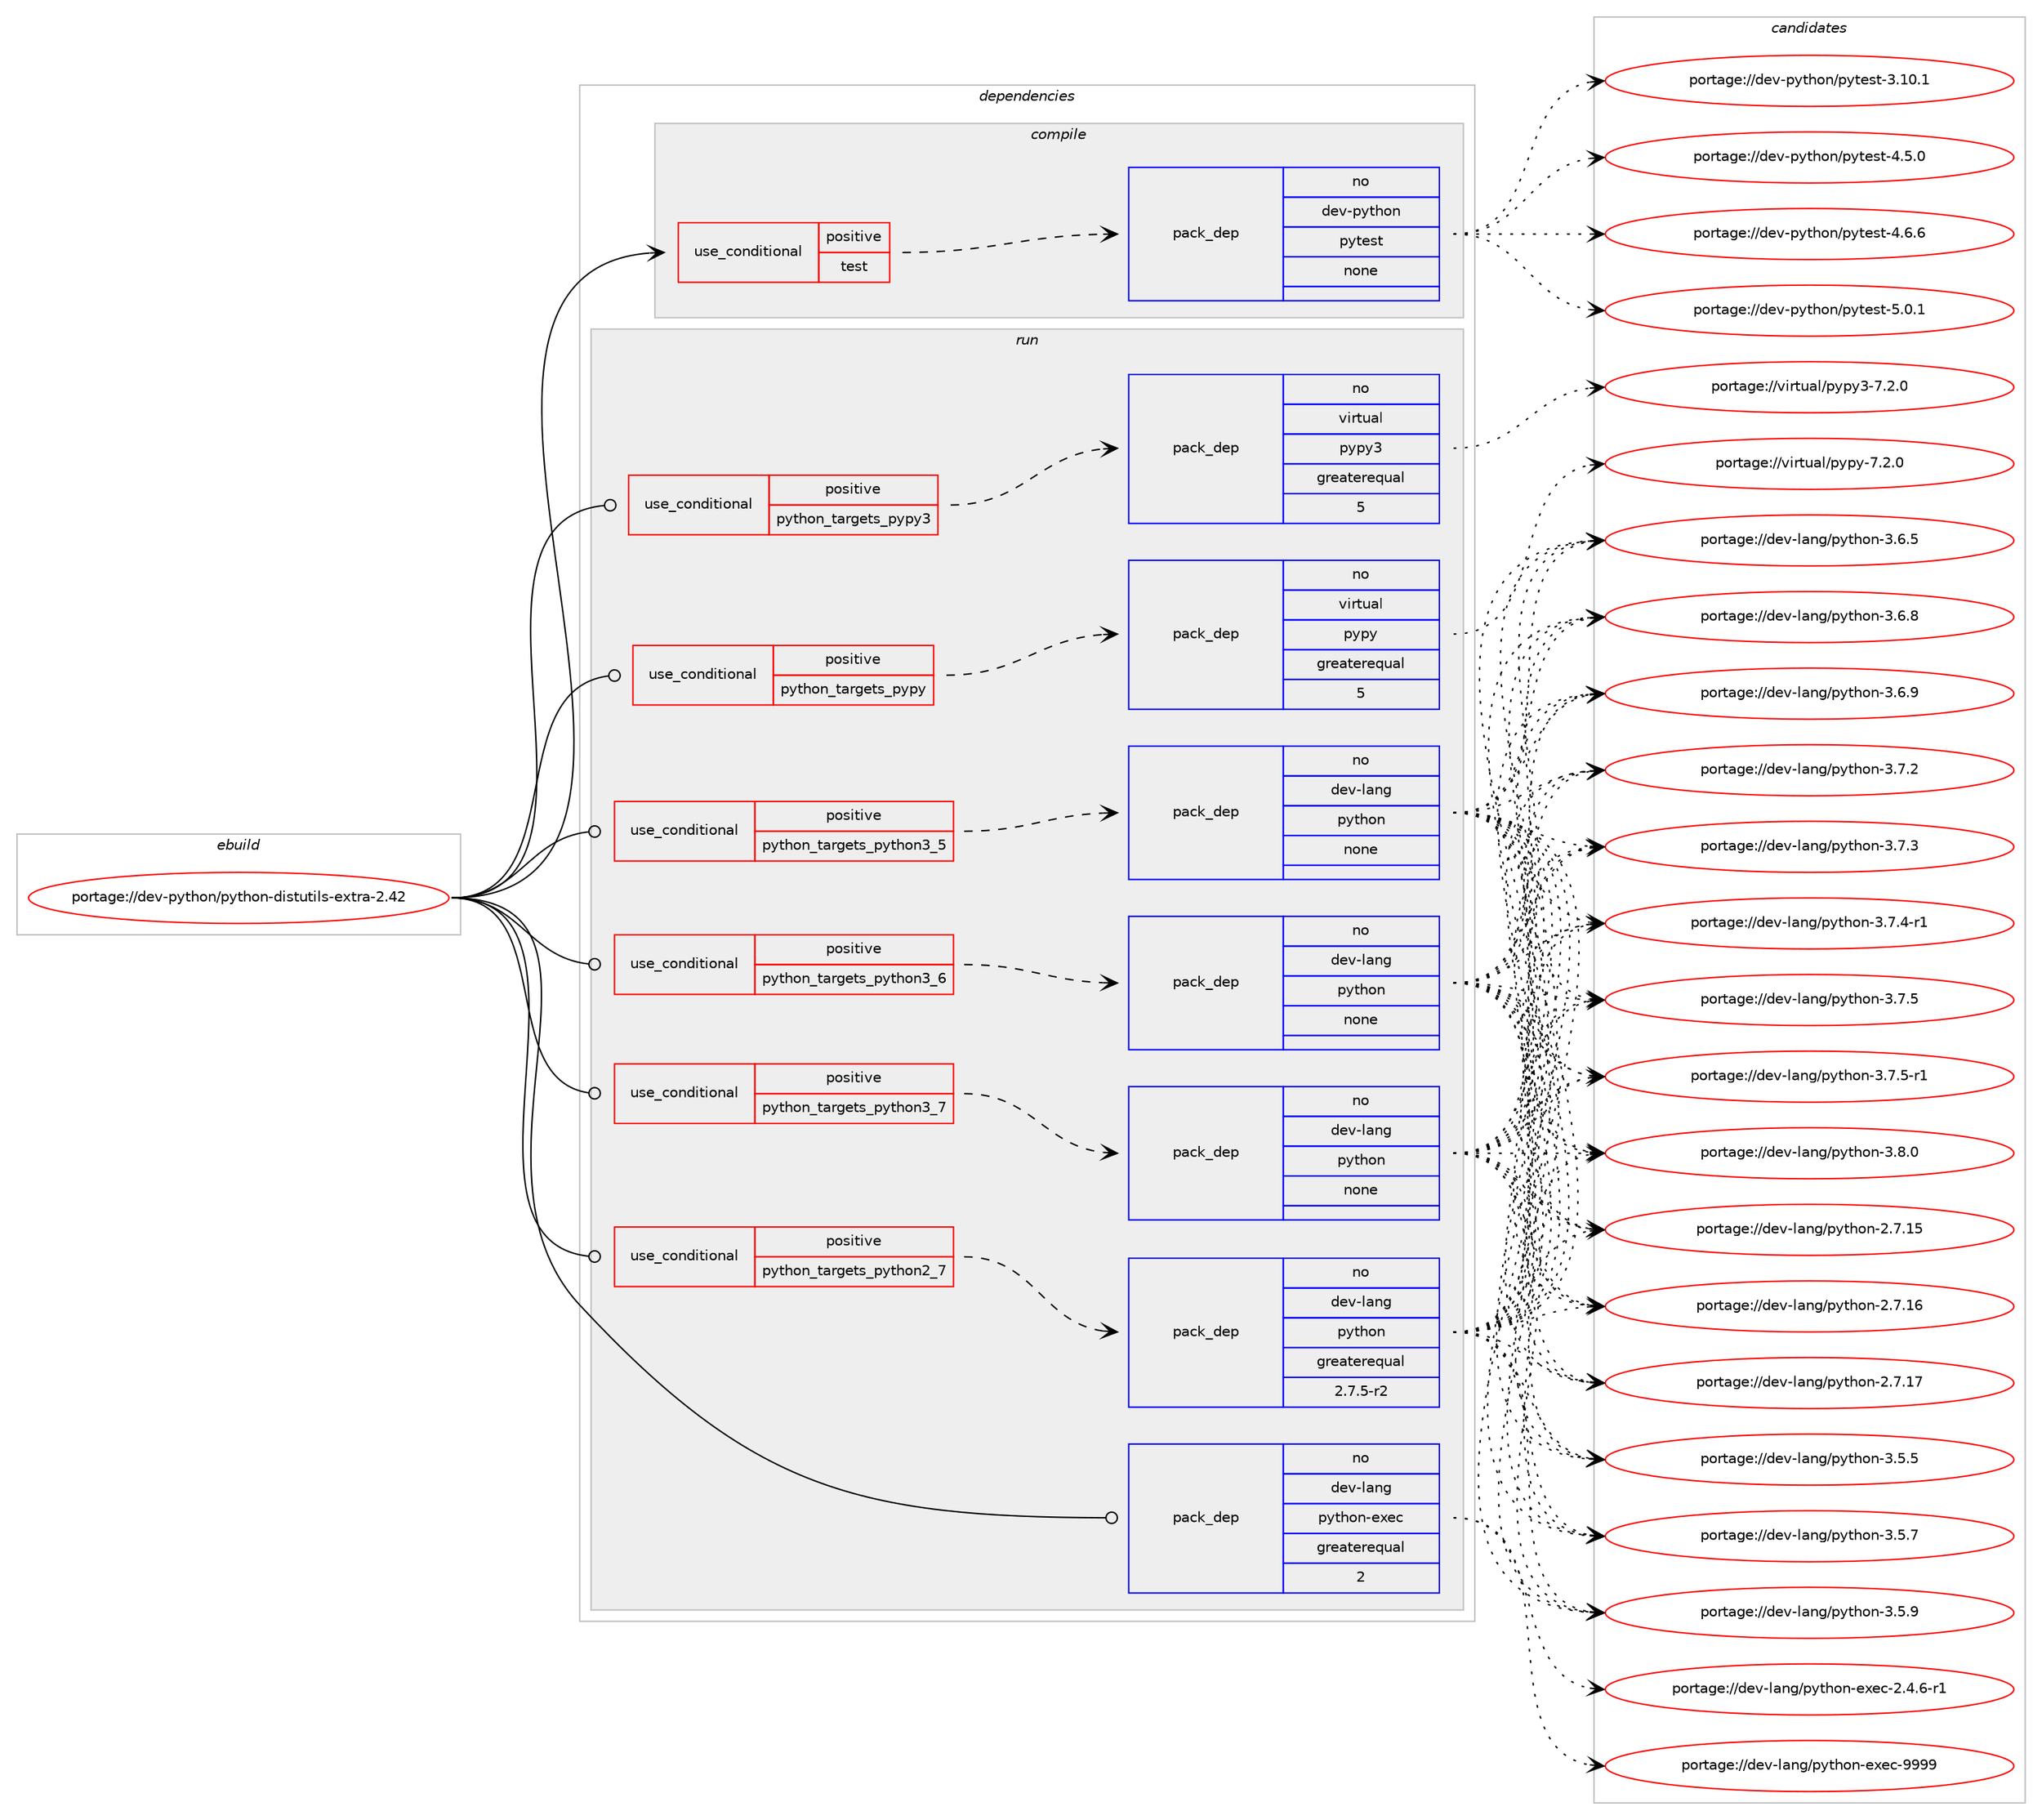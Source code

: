 digraph prolog {

# *************
# Graph options
# *************

newrank=true;
concentrate=true;
compound=true;
graph [rankdir=LR,fontname=Helvetica,fontsize=10,ranksep=1.5];#, ranksep=2.5, nodesep=0.2];
edge  [arrowhead=vee];
node  [fontname=Helvetica,fontsize=10];

# **********
# The ebuild
# **********

subgraph cluster_leftcol {
color=gray;
rank=same;
label=<<i>ebuild</i>>;
id [label="portage://dev-python/python-distutils-extra-2.42", color=red, width=4, href="../dev-python/python-distutils-extra-2.42.svg"];
}

# ****************
# The dependencies
# ****************

subgraph cluster_midcol {
color=gray;
label=<<i>dependencies</i>>;
subgraph cluster_compile {
fillcolor="#eeeeee";
style=filled;
label=<<i>compile</i>>;
subgraph cond36774 {
dependency165844 [label=<<TABLE BORDER="0" CELLBORDER="1" CELLSPACING="0" CELLPADDING="4"><TR><TD ROWSPAN="3" CELLPADDING="10">use_conditional</TD></TR><TR><TD>positive</TD></TR><TR><TD>test</TD></TR></TABLE>>, shape=none, color=red];
subgraph pack125678 {
dependency165845 [label=<<TABLE BORDER="0" CELLBORDER="1" CELLSPACING="0" CELLPADDING="4" WIDTH="220"><TR><TD ROWSPAN="6" CELLPADDING="30">pack_dep</TD></TR><TR><TD WIDTH="110">no</TD></TR><TR><TD>dev-python</TD></TR><TR><TD>pytest</TD></TR><TR><TD>none</TD></TR><TR><TD></TD></TR></TABLE>>, shape=none, color=blue];
}
dependency165844:e -> dependency165845:w [weight=20,style="dashed",arrowhead="vee"];
}
id:e -> dependency165844:w [weight=20,style="solid",arrowhead="vee"];
}
subgraph cluster_compileandrun {
fillcolor="#eeeeee";
style=filled;
label=<<i>compile and run</i>>;
}
subgraph cluster_run {
fillcolor="#eeeeee";
style=filled;
label=<<i>run</i>>;
subgraph cond36775 {
dependency165846 [label=<<TABLE BORDER="0" CELLBORDER="1" CELLSPACING="0" CELLPADDING="4"><TR><TD ROWSPAN="3" CELLPADDING="10">use_conditional</TD></TR><TR><TD>positive</TD></TR><TR><TD>python_targets_pypy</TD></TR></TABLE>>, shape=none, color=red];
subgraph pack125679 {
dependency165847 [label=<<TABLE BORDER="0" CELLBORDER="1" CELLSPACING="0" CELLPADDING="4" WIDTH="220"><TR><TD ROWSPAN="6" CELLPADDING="30">pack_dep</TD></TR><TR><TD WIDTH="110">no</TD></TR><TR><TD>virtual</TD></TR><TR><TD>pypy</TD></TR><TR><TD>greaterequal</TD></TR><TR><TD>5</TD></TR></TABLE>>, shape=none, color=blue];
}
dependency165846:e -> dependency165847:w [weight=20,style="dashed",arrowhead="vee"];
}
id:e -> dependency165846:w [weight=20,style="solid",arrowhead="odot"];
subgraph cond36776 {
dependency165848 [label=<<TABLE BORDER="0" CELLBORDER="1" CELLSPACING="0" CELLPADDING="4"><TR><TD ROWSPAN="3" CELLPADDING="10">use_conditional</TD></TR><TR><TD>positive</TD></TR><TR><TD>python_targets_pypy3</TD></TR></TABLE>>, shape=none, color=red];
subgraph pack125680 {
dependency165849 [label=<<TABLE BORDER="0" CELLBORDER="1" CELLSPACING="0" CELLPADDING="4" WIDTH="220"><TR><TD ROWSPAN="6" CELLPADDING="30">pack_dep</TD></TR><TR><TD WIDTH="110">no</TD></TR><TR><TD>virtual</TD></TR><TR><TD>pypy3</TD></TR><TR><TD>greaterequal</TD></TR><TR><TD>5</TD></TR></TABLE>>, shape=none, color=blue];
}
dependency165848:e -> dependency165849:w [weight=20,style="dashed",arrowhead="vee"];
}
id:e -> dependency165848:w [weight=20,style="solid",arrowhead="odot"];
subgraph cond36777 {
dependency165850 [label=<<TABLE BORDER="0" CELLBORDER="1" CELLSPACING="0" CELLPADDING="4"><TR><TD ROWSPAN="3" CELLPADDING="10">use_conditional</TD></TR><TR><TD>positive</TD></TR><TR><TD>python_targets_python2_7</TD></TR></TABLE>>, shape=none, color=red];
subgraph pack125681 {
dependency165851 [label=<<TABLE BORDER="0" CELLBORDER="1" CELLSPACING="0" CELLPADDING="4" WIDTH="220"><TR><TD ROWSPAN="6" CELLPADDING="30">pack_dep</TD></TR><TR><TD WIDTH="110">no</TD></TR><TR><TD>dev-lang</TD></TR><TR><TD>python</TD></TR><TR><TD>greaterequal</TD></TR><TR><TD>2.7.5-r2</TD></TR></TABLE>>, shape=none, color=blue];
}
dependency165850:e -> dependency165851:w [weight=20,style="dashed",arrowhead="vee"];
}
id:e -> dependency165850:w [weight=20,style="solid",arrowhead="odot"];
subgraph cond36778 {
dependency165852 [label=<<TABLE BORDER="0" CELLBORDER="1" CELLSPACING="0" CELLPADDING="4"><TR><TD ROWSPAN="3" CELLPADDING="10">use_conditional</TD></TR><TR><TD>positive</TD></TR><TR><TD>python_targets_python3_5</TD></TR></TABLE>>, shape=none, color=red];
subgraph pack125682 {
dependency165853 [label=<<TABLE BORDER="0" CELLBORDER="1" CELLSPACING="0" CELLPADDING="4" WIDTH="220"><TR><TD ROWSPAN="6" CELLPADDING="30">pack_dep</TD></TR><TR><TD WIDTH="110">no</TD></TR><TR><TD>dev-lang</TD></TR><TR><TD>python</TD></TR><TR><TD>none</TD></TR><TR><TD></TD></TR></TABLE>>, shape=none, color=blue];
}
dependency165852:e -> dependency165853:w [weight=20,style="dashed",arrowhead="vee"];
}
id:e -> dependency165852:w [weight=20,style="solid",arrowhead="odot"];
subgraph cond36779 {
dependency165854 [label=<<TABLE BORDER="0" CELLBORDER="1" CELLSPACING="0" CELLPADDING="4"><TR><TD ROWSPAN="3" CELLPADDING="10">use_conditional</TD></TR><TR><TD>positive</TD></TR><TR><TD>python_targets_python3_6</TD></TR></TABLE>>, shape=none, color=red];
subgraph pack125683 {
dependency165855 [label=<<TABLE BORDER="0" CELLBORDER="1" CELLSPACING="0" CELLPADDING="4" WIDTH="220"><TR><TD ROWSPAN="6" CELLPADDING="30">pack_dep</TD></TR><TR><TD WIDTH="110">no</TD></TR><TR><TD>dev-lang</TD></TR><TR><TD>python</TD></TR><TR><TD>none</TD></TR><TR><TD></TD></TR></TABLE>>, shape=none, color=blue];
}
dependency165854:e -> dependency165855:w [weight=20,style="dashed",arrowhead="vee"];
}
id:e -> dependency165854:w [weight=20,style="solid",arrowhead="odot"];
subgraph cond36780 {
dependency165856 [label=<<TABLE BORDER="0" CELLBORDER="1" CELLSPACING="0" CELLPADDING="4"><TR><TD ROWSPAN="3" CELLPADDING="10">use_conditional</TD></TR><TR><TD>positive</TD></TR><TR><TD>python_targets_python3_7</TD></TR></TABLE>>, shape=none, color=red];
subgraph pack125684 {
dependency165857 [label=<<TABLE BORDER="0" CELLBORDER="1" CELLSPACING="0" CELLPADDING="4" WIDTH="220"><TR><TD ROWSPAN="6" CELLPADDING="30">pack_dep</TD></TR><TR><TD WIDTH="110">no</TD></TR><TR><TD>dev-lang</TD></TR><TR><TD>python</TD></TR><TR><TD>none</TD></TR><TR><TD></TD></TR></TABLE>>, shape=none, color=blue];
}
dependency165856:e -> dependency165857:w [weight=20,style="dashed",arrowhead="vee"];
}
id:e -> dependency165856:w [weight=20,style="solid",arrowhead="odot"];
subgraph pack125685 {
dependency165858 [label=<<TABLE BORDER="0" CELLBORDER="1" CELLSPACING="0" CELLPADDING="4" WIDTH="220"><TR><TD ROWSPAN="6" CELLPADDING="30">pack_dep</TD></TR><TR><TD WIDTH="110">no</TD></TR><TR><TD>dev-lang</TD></TR><TR><TD>python-exec</TD></TR><TR><TD>greaterequal</TD></TR><TR><TD>2</TD></TR></TABLE>>, shape=none, color=blue];
}
id:e -> dependency165858:w [weight=20,style="solid",arrowhead="odot"];
}
}

# **************
# The candidates
# **************

subgraph cluster_choices {
rank=same;
color=gray;
label=<<i>candidates</i>>;

subgraph choice125678 {
color=black;
nodesep=1;
choiceportage100101118451121211161041111104711212111610111511645514649484649 [label="portage://dev-python/pytest-3.10.1", color=red, width=4,href="../dev-python/pytest-3.10.1.svg"];
choiceportage1001011184511212111610411111047112121116101115116455246534648 [label="portage://dev-python/pytest-4.5.0", color=red, width=4,href="../dev-python/pytest-4.5.0.svg"];
choiceportage1001011184511212111610411111047112121116101115116455246544654 [label="portage://dev-python/pytest-4.6.6", color=red, width=4,href="../dev-python/pytest-4.6.6.svg"];
choiceportage1001011184511212111610411111047112121116101115116455346484649 [label="portage://dev-python/pytest-5.0.1", color=red, width=4,href="../dev-python/pytest-5.0.1.svg"];
dependency165845:e -> choiceportage100101118451121211161041111104711212111610111511645514649484649:w [style=dotted,weight="100"];
dependency165845:e -> choiceportage1001011184511212111610411111047112121116101115116455246534648:w [style=dotted,weight="100"];
dependency165845:e -> choiceportage1001011184511212111610411111047112121116101115116455246544654:w [style=dotted,weight="100"];
dependency165845:e -> choiceportage1001011184511212111610411111047112121116101115116455346484649:w [style=dotted,weight="100"];
}
subgraph choice125679 {
color=black;
nodesep=1;
choiceportage1181051141161179710847112121112121455546504648 [label="portage://virtual/pypy-7.2.0", color=red, width=4,href="../virtual/pypy-7.2.0.svg"];
dependency165847:e -> choiceportage1181051141161179710847112121112121455546504648:w [style=dotted,weight="100"];
}
subgraph choice125680 {
color=black;
nodesep=1;
choiceportage118105114116117971084711212111212151455546504648 [label="portage://virtual/pypy3-7.2.0", color=red, width=4,href="../virtual/pypy3-7.2.0.svg"];
dependency165849:e -> choiceportage118105114116117971084711212111212151455546504648:w [style=dotted,weight="100"];
}
subgraph choice125681 {
color=black;
nodesep=1;
choiceportage10010111845108971101034711212111610411111045504655464953 [label="portage://dev-lang/python-2.7.15", color=red, width=4,href="../dev-lang/python-2.7.15.svg"];
choiceportage10010111845108971101034711212111610411111045504655464954 [label="portage://dev-lang/python-2.7.16", color=red, width=4,href="../dev-lang/python-2.7.16.svg"];
choiceportage10010111845108971101034711212111610411111045504655464955 [label="portage://dev-lang/python-2.7.17", color=red, width=4,href="../dev-lang/python-2.7.17.svg"];
choiceportage100101118451089711010347112121116104111110455146534653 [label="portage://dev-lang/python-3.5.5", color=red, width=4,href="../dev-lang/python-3.5.5.svg"];
choiceportage100101118451089711010347112121116104111110455146534655 [label="portage://dev-lang/python-3.5.7", color=red, width=4,href="../dev-lang/python-3.5.7.svg"];
choiceportage100101118451089711010347112121116104111110455146534657 [label="portage://dev-lang/python-3.5.9", color=red, width=4,href="../dev-lang/python-3.5.9.svg"];
choiceportage100101118451089711010347112121116104111110455146544653 [label="portage://dev-lang/python-3.6.5", color=red, width=4,href="../dev-lang/python-3.6.5.svg"];
choiceportage100101118451089711010347112121116104111110455146544656 [label="portage://dev-lang/python-3.6.8", color=red, width=4,href="../dev-lang/python-3.6.8.svg"];
choiceportage100101118451089711010347112121116104111110455146544657 [label="portage://dev-lang/python-3.6.9", color=red, width=4,href="../dev-lang/python-3.6.9.svg"];
choiceportage100101118451089711010347112121116104111110455146554650 [label="portage://dev-lang/python-3.7.2", color=red, width=4,href="../dev-lang/python-3.7.2.svg"];
choiceportage100101118451089711010347112121116104111110455146554651 [label="portage://dev-lang/python-3.7.3", color=red, width=4,href="../dev-lang/python-3.7.3.svg"];
choiceportage1001011184510897110103471121211161041111104551465546524511449 [label="portage://dev-lang/python-3.7.4-r1", color=red, width=4,href="../dev-lang/python-3.7.4-r1.svg"];
choiceportage100101118451089711010347112121116104111110455146554653 [label="portage://dev-lang/python-3.7.5", color=red, width=4,href="../dev-lang/python-3.7.5.svg"];
choiceportage1001011184510897110103471121211161041111104551465546534511449 [label="portage://dev-lang/python-3.7.5-r1", color=red, width=4,href="../dev-lang/python-3.7.5-r1.svg"];
choiceportage100101118451089711010347112121116104111110455146564648 [label="portage://dev-lang/python-3.8.0", color=red, width=4,href="../dev-lang/python-3.8.0.svg"];
dependency165851:e -> choiceportage10010111845108971101034711212111610411111045504655464953:w [style=dotted,weight="100"];
dependency165851:e -> choiceportage10010111845108971101034711212111610411111045504655464954:w [style=dotted,weight="100"];
dependency165851:e -> choiceportage10010111845108971101034711212111610411111045504655464955:w [style=dotted,weight="100"];
dependency165851:e -> choiceportage100101118451089711010347112121116104111110455146534653:w [style=dotted,weight="100"];
dependency165851:e -> choiceportage100101118451089711010347112121116104111110455146534655:w [style=dotted,weight="100"];
dependency165851:e -> choiceportage100101118451089711010347112121116104111110455146534657:w [style=dotted,weight="100"];
dependency165851:e -> choiceportage100101118451089711010347112121116104111110455146544653:w [style=dotted,weight="100"];
dependency165851:e -> choiceportage100101118451089711010347112121116104111110455146544656:w [style=dotted,weight="100"];
dependency165851:e -> choiceportage100101118451089711010347112121116104111110455146544657:w [style=dotted,weight="100"];
dependency165851:e -> choiceportage100101118451089711010347112121116104111110455146554650:w [style=dotted,weight="100"];
dependency165851:e -> choiceportage100101118451089711010347112121116104111110455146554651:w [style=dotted,weight="100"];
dependency165851:e -> choiceportage1001011184510897110103471121211161041111104551465546524511449:w [style=dotted,weight="100"];
dependency165851:e -> choiceportage100101118451089711010347112121116104111110455146554653:w [style=dotted,weight="100"];
dependency165851:e -> choiceportage1001011184510897110103471121211161041111104551465546534511449:w [style=dotted,weight="100"];
dependency165851:e -> choiceportage100101118451089711010347112121116104111110455146564648:w [style=dotted,weight="100"];
}
subgraph choice125682 {
color=black;
nodesep=1;
choiceportage10010111845108971101034711212111610411111045504655464953 [label="portage://dev-lang/python-2.7.15", color=red, width=4,href="../dev-lang/python-2.7.15.svg"];
choiceportage10010111845108971101034711212111610411111045504655464954 [label="portage://dev-lang/python-2.7.16", color=red, width=4,href="../dev-lang/python-2.7.16.svg"];
choiceportage10010111845108971101034711212111610411111045504655464955 [label="portage://dev-lang/python-2.7.17", color=red, width=4,href="../dev-lang/python-2.7.17.svg"];
choiceportage100101118451089711010347112121116104111110455146534653 [label="portage://dev-lang/python-3.5.5", color=red, width=4,href="../dev-lang/python-3.5.5.svg"];
choiceportage100101118451089711010347112121116104111110455146534655 [label="portage://dev-lang/python-3.5.7", color=red, width=4,href="../dev-lang/python-3.5.7.svg"];
choiceportage100101118451089711010347112121116104111110455146534657 [label="portage://dev-lang/python-3.5.9", color=red, width=4,href="../dev-lang/python-3.5.9.svg"];
choiceportage100101118451089711010347112121116104111110455146544653 [label="portage://dev-lang/python-3.6.5", color=red, width=4,href="../dev-lang/python-3.6.5.svg"];
choiceportage100101118451089711010347112121116104111110455146544656 [label="portage://dev-lang/python-3.6.8", color=red, width=4,href="../dev-lang/python-3.6.8.svg"];
choiceportage100101118451089711010347112121116104111110455146544657 [label="portage://dev-lang/python-3.6.9", color=red, width=4,href="../dev-lang/python-3.6.9.svg"];
choiceportage100101118451089711010347112121116104111110455146554650 [label="portage://dev-lang/python-3.7.2", color=red, width=4,href="../dev-lang/python-3.7.2.svg"];
choiceportage100101118451089711010347112121116104111110455146554651 [label="portage://dev-lang/python-3.7.3", color=red, width=4,href="../dev-lang/python-3.7.3.svg"];
choiceportage1001011184510897110103471121211161041111104551465546524511449 [label="portage://dev-lang/python-3.7.4-r1", color=red, width=4,href="../dev-lang/python-3.7.4-r1.svg"];
choiceportage100101118451089711010347112121116104111110455146554653 [label="portage://dev-lang/python-3.7.5", color=red, width=4,href="../dev-lang/python-3.7.5.svg"];
choiceportage1001011184510897110103471121211161041111104551465546534511449 [label="portage://dev-lang/python-3.7.5-r1", color=red, width=4,href="../dev-lang/python-3.7.5-r1.svg"];
choiceportage100101118451089711010347112121116104111110455146564648 [label="portage://dev-lang/python-3.8.0", color=red, width=4,href="../dev-lang/python-3.8.0.svg"];
dependency165853:e -> choiceportage10010111845108971101034711212111610411111045504655464953:w [style=dotted,weight="100"];
dependency165853:e -> choiceportage10010111845108971101034711212111610411111045504655464954:w [style=dotted,weight="100"];
dependency165853:e -> choiceportage10010111845108971101034711212111610411111045504655464955:w [style=dotted,weight="100"];
dependency165853:e -> choiceportage100101118451089711010347112121116104111110455146534653:w [style=dotted,weight="100"];
dependency165853:e -> choiceportage100101118451089711010347112121116104111110455146534655:w [style=dotted,weight="100"];
dependency165853:e -> choiceportage100101118451089711010347112121116104111110455146534657:w [style=dotted,weight="100"];
dependency165853:e -> choiceportage100101118451089711010347112121116104111110455146544653:w [style=dotted,weight="100"];
dependency165853:e -> choiceportage100101118451089711010347112121116104111110455146544656:w [style=dotted,weight="100"];
dependency165853:e -> choiceportage100101118451089711010347112121116104111110455146544657:w [style=dotted,weight="100"];
dependency165853:e -> choiceportage100101118451089711010347112121116104111110455146554650:w [style=dotted,weight="100"];
dependency165853:e -> choiceportage100101118451089711010347112121116104111110455146554651:w [style=dotted,weight="100"];
dependency165853:e -> choiceportage1001011184510897110103471121211161041111104551465546524511449:w [style=dotted,weight="100"];
dependency165853:e -> choiceportage100101118451089711010347112121116104111110455146554653:w [style=dotted,weight="100"];
dependency165853:e -> choiceportage1001011184510897110103471121211161041111104551465546534511449:w [style=dotted,weight="100"];
dependency165853:e -> choiceportage100101118451089711010347112121116104111110455146564648:w [style=dotted,weight="100"];
}
subgraph choice125683 {
color=black;
nodesep=1;
choiceportage10010111845108971101034711212111610411111045504655464953 [label="portage://dev-lang/python-2.7.15", color=red, width=4,href="../dev-lang/python-2.7.15.svg"];
choiceportage10010111845108971101034711212111610411111045504655464954 [label="portage://dev-lang/python-2.7.16", color=red, width=4,href="../dev-lang/python-2.7.16.svg"];
choiceportage10010111845108971101034711212111610411111045504655464955 [label="portage://dev-lang/python-2.7.17", color=red, width=4,href="../dev-lang/python-2.7.17.svg"];
choiceportage100101118451089711010347112121116104111110455146534653 [label="portage://dev-lang/python-3.5.5", color=red, width=4,href="../dev-lang/python-3.5.5.svg"];
choiceportage100101118451089711010347112121116104111110455146534655 [label="portage://dev-lang/python-3.5.7", color=red, width=4,href="../dev-lang/python-3.5.7.svg"];
choiceportage100101118451089711010347112121116104111110455146534657 [label="portage://dev-lang/python-3.5.9", color=red, width=4,href="../dev-lang/python-3.5.9.svg"];
choiceportage100101118451089711010347112121116104111110455146544653 [label="portage://dev-lang/python-3.6.5", color=red, width=4,href="../dev-lang/python-3.6.5.svg"];
choiceportage100101118451089711010347112121116104111110455146544656 [label="portage://dev-lang/python-3.6.8", color=red, width=4,href="../dev-lang/python-3.6.8.svg"];
choiceportage100101118451089711010347112121116104111110455146544657 [label="portage://dev-lang/python-3.6.9", color=red, width=4,href="../dev-lang/python-3.6.9.svg"];
choiceportage100101118451089711010347112121116104111110455146554650 [label="portage://dev-lang/python-3.7.2", color=red, width=4,href="../dev-lang/python-3.7.2.svg"];
choiceportage100101118451089711010347112121116104111110455146554651 [label="portage://dev-lang/python-3.7.3", color=red, width=4,href="../dev-lang/python-3.7.3.svg"];
choiceportage1001011184510897110103471121211161041111104551465546524511449 [label="portage://dev-lang/python-3.7.4-r1", color=red, width=4,href="../dev-lang/python-3.7.4-r1.svg"];
choiceportage100101118451089711010347112121116104111110455146554653 [label="portage://dev-lang/python-3.7.5", color=red, width=4,href="../dev-lang/python-3.7.5.svg"];
choiceportage1001011184510897110103471121211161041111104551465546534511449 [label="portage://dev-lang/python-3.7.5-r1", color=red, width=4,href="../dev-lang/python-3.7.5-r1.svg"];
choiceportage100101118451089711010347112121116104111110455146564648 [label="portage://dev-lang/python-3.8.0", color=red, width=4,href="../dev-lang/python-3.8.0.svg"];
dependency165855:e -> choiceportage10010111845108971101034711212111610411111045504655464953:w [style=dotted,weight="100"];
dependency165855:e -> choiceportage10010111845108971101034711212111610411111045504655464954:w [style=dotted,weight="100"];
dependency165855:e -> choiceportage10010111845108971101034711212111610411111045504655464955:w [style=dotted,weight="100"];
dependency165855:e -> choiceportage100101118451089711010347112121116104111110455146534653:w [style=dotted,weight="100"];
dependency165855:e -> choiceportage100101118451089711010347112121116104111110455146534655:w [style=dotted,weight="100"];
dependency165855:e -> choiceportage100101118451089711010347112121116104111110455146534657:w [style=dotted,weight="100"];
dependency165855:e -> choiceportage100101118451089711010347112121116104111110455146544653:w [style=dotted,weight="100"];
dependency165855:e -> choiceportage100101118451089711010347112121116104111110455146544656:w [style=dotted,weight="100"];
dependency165855:e -> choiceportage100101118451089711010347112121116104111110455146544657:w [style=dotted,weight="100"];
dependency165855:e -> choiceportage100101118451089711010347112121116104111110455146554650:w [style=dotted,weight="100"];
dependency165855:e -> choiceportage100101118451089711010347112121116104111110455146554651:w [style=dotted,weight="100"];
dependency165855:e -> choiceportage1001011184510897110103471121211161041111104551465546524511449:w [style=dotted,weight="100"];
dependency165855:e -> choiceportage100101118451089711010347112121116104111110455146554653:w [style=dotted,weight="100"];
dependency165855:e -> choiceportage1001011184510897110103471121211161041111104551465546534511449:w [style=dotted,weight="100"];
dependency165855:e -> choiceportage100101118451089711010347112121116104111110455146564648:w [style=dotted,weight="100"];
}
subgraph choice125684 {
color=black;
nodesep=1;
choiceportage10010111845108971101034711212111610411111045504655464953 [label="portage://dev-lang/python-2.7.15", color=red, width=4,href="../dev-lang/python-2.7.15.svg"];
choiceportage10010111845108971101034711212111610411111045504655464954 [label="portage://dev-lang/python-2.7.16", color=red, width=4,href="../dev-lang/python-2.7.16.svg"];
choiceportage10010111845108971101034711212111610411111045504655464955 [label="portage://dev-lang/python-2.7.17", color=red, width=4,href="../dev-lang/python-2.7.17.svg"];
choiceportage100101118451089711010347112121116104111110455146534653 [label="portage://dev-lang/python-3.5.5", color=red, width=4,href="../dev-lang/python-3.5.5.svg"];
choiceportage100101118451089711010347112121116104111110455146534655 [label="portage://dev-lang/python-3.5.7", color=red, width=4,href="../dev-lang/python-3.5.7.svg"];
choiceportage100101118451089711010347112121116104111110455146534657 [label="portage://dev-lang/python-3.5.9", color=red, width=4,href="../dev-lang/python-3.5.9.svg"];
choiceportage100101118451089711010347112121116104111110455146544653 [label="portage://dev-lang/python-3.6.5", color=red, width=4,href="../dev-lang/python-3.6.5.svg"];
choiceportage100101118451089711010347112121116104111110455146544656 [label="portage://dev-lang/python-3.6.8", color=red, width=4,href="../dev-lang/python-3.6.8.svg"];
choiceportage100101118451089711010347112121116104111110455146544657 [label="portage://dev-lang/python-3.6.9", color=red, width=4,href="../dev-lang/python-3.6.9.svg"];
choiceportage100101118451089711010347112121116104111110455146554650 [label="portage://dev-lang/python-3.7.2", color=red, width=4,href="../dev-lang/python-3.7.2.svg"];
choiceportage100101118451089711010347112121116104111110455146554651 [label="portage://dev-lang/python-3.7.3", color=red, width=4,href="../dev-lang/python-3.7.3.svg"];
choiceportage1001011184510897110103471121211161041111104551465546524511449 [label="portage://dev-lang/python-3.7.4-r1", color=red, width=4,href="../dev-lang/python-3.7.4-r1.svg"];
choiceportage100101118451089711010347112121116104111110455146554653 [label="portage://dev-lang/python-3.7.5", color=red, width=4,href="../dev-lang/python-3.7.5.svg"];
choiceportage1001011184510897110103471121211161041111104551465546534511449 [label="portage://dev-lang/python-3.7.5-r1", color=red, width=4,href="../dev-lang/python-3.7.5-r1.svg"];
choiceportage100101118451089711010347112121116104111110455146564648 [label="portage://dev-lang/python-3.8.0", color=red, width=4,href="../dev-lang/python-3.8.0.svg"];
dependency165857:e -> choiceportage10010111845108971101034711212111610411111045504655464953:w [style=dotted,weight="100"];
dependency165857:e -> choiceportage10010111845108971101034711212111610411111045504655464954:w [style=dotted,weight="100"];
dependency165857:e -> choiceportage10010111845108971101034711212111610411111045504655464955:w [style=dotted,weight="100"];
dependency165857:e -> choiceportage100101118451089711010347112121116104111110455146534653:w [style=dotted,weight="100"];
dependency165857:e -> choiceportage100101118451089711010347112121116104111110455146534655:w [style=dotted,weight="100"];
dependency165857:e -> choiceportage100101118451089711010347112121116104111110455146534657:w [style=dotted,weight="100"];
dependency165857:e -> choiceportage100101118451089711010347112121116104111110455146544653:w [style=dotted,weight="100"];
dependency165857:e -> choiceportage100101118451089711010347112121116104111110455146544656:w [style=dotted,weight="100"];
dependency165857:e -> choiceportage100101118451089711010347112121116104111110455146544657:w [style=dotted,weight="100"];
dependency165857:e -> choiceportage100101118451089711010347112121116104111110455146554650:w [style=dotted,weight="100"];
dependency165857:e -> choiceportage100101118451089711010347112121116104111110455146554651:w [style=dotted,weight="100"];
dependency165857:e -> choiceportage1001011184510897110103471121211161041111104551465546524511449:w [style=dotted,weight="100"];
dependency165857:e -> choiceportage100101118451089711010347112121116104111110455146554653:w [style=dotted,weight="100"];
dependency165857:e -> choiceportage1001011184510897110103471121211161041111104551465546534511449:w [style=dotted,weight="100"];
dependency165857:e -> choiceportage100101118451089711010347112121116104111110455146564648:w [style=dotted,weight="100"];
}
subgraph choice125685 {
color=black;
nodesep=1;
choiceportage10010111845108971101034711212111610411111045101120101994550465246544511449 [label="portage://dev-lang/python-exec-2.4.6-r1", color=red, width=4,href="../dev-lang/python-exec-2.4.6-r1.svg"];
choiceportage10010111845108971101034711212111610411111045101120101994557575757 [label="portage://dev-lang/python-exec-9999", color=red, width=4,href="../dev-lang/python-exec-9999.svg"];
dependency165858:e -> choiceportage10010111845108971101034711212111610411111045101120101994550465246544511449:w [style=dotted,weight="100"];
dependency165858:e -> choiceportage10010111845108971101034711212111610411111045101120101994557575757:w [style=dotted,weight="100"];
}
}

}
